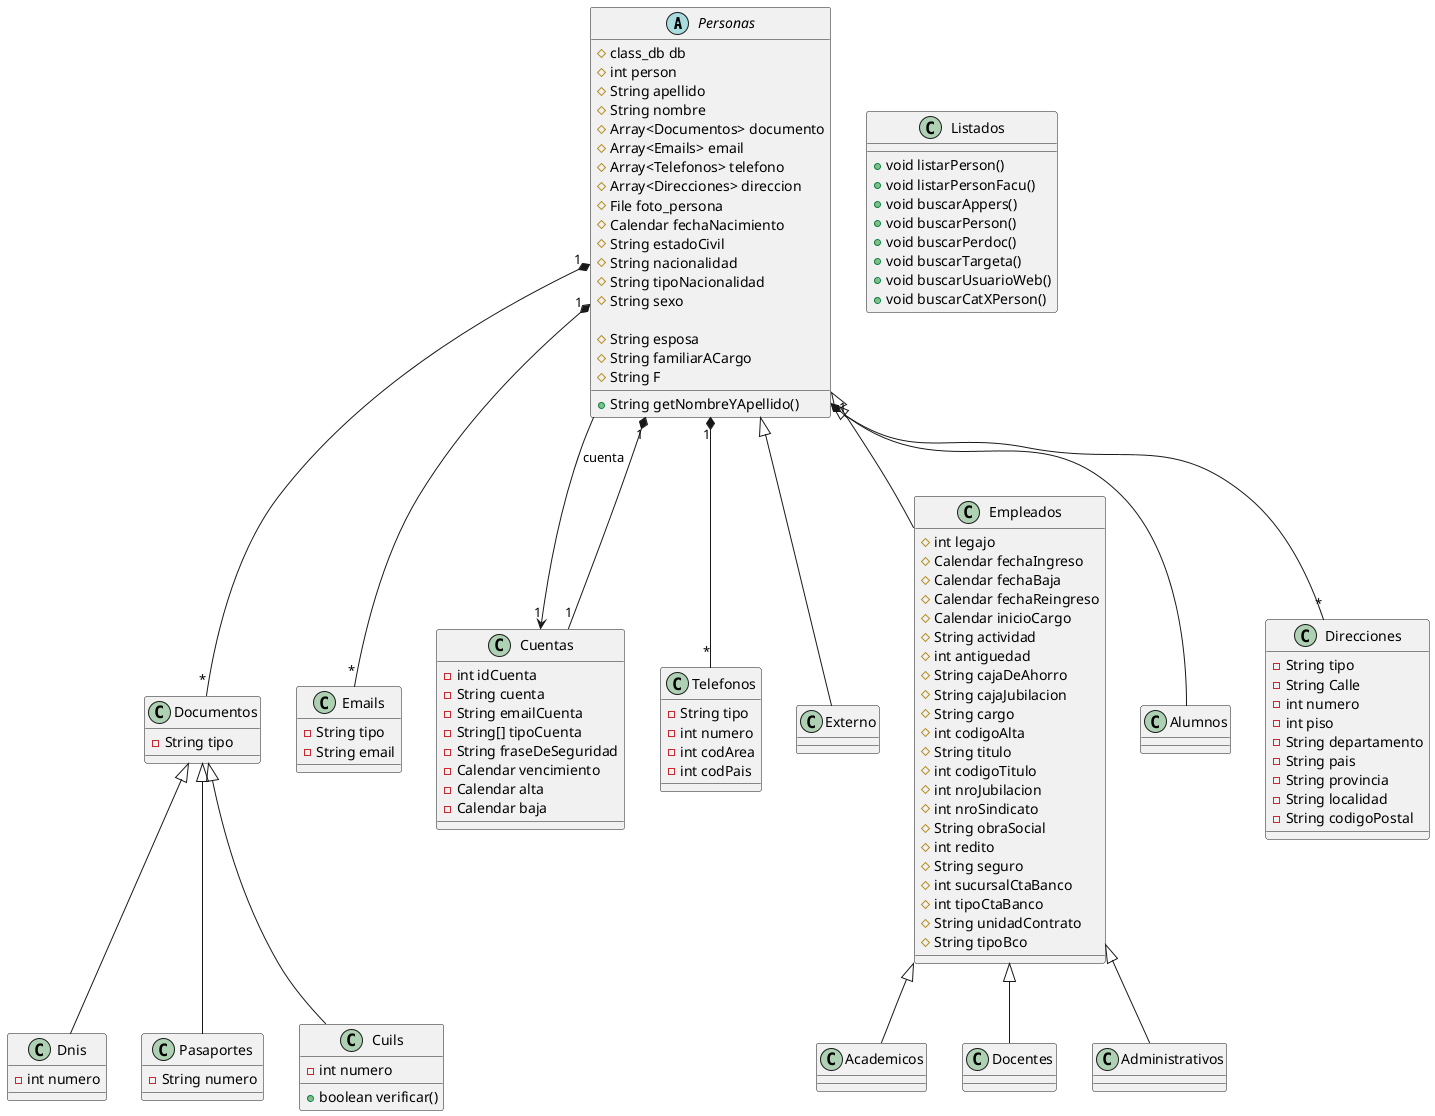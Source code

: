 @startuml


abstract class Personas {
	#class_db db
	#int person
	#String apellido
	#String nombre
	#Array<Documentos> documento
	#Array<Emails> email
	#Array<Telefonos> telefono
	#Array<Direcciones> direccion
	#File foto_persona
	#Calendar fechaNacimiento
	#String estadoCivil
	#String nacionalidad
	#String tipoNacionalidad
	#String sexo
	
	#String esposa
	#String familiarACargo
	#String F
	
	
	+String getNombreYApellido()
}


class Dnis [[java:personas.Dnis]] {
	-int numero
}
abstract class Documentos [[java:personas.Documentos]] {
	-String tipo
}
class Emails [[java:personas.Emails]] {
	-String tipo
	-String email
}
class Cuentas [[java:personas.Cuentas]] {
	-int idCuenta
	-String cuenta
	-String emailCuenta
	-String[] tipoCuenta
	-String fraseDeSeguridad
	-Calendar vencimiento
	-Calendar alta
	-Calendar baja
}
class Academicos [[java:personas.Academicos]] {
}
class Telefonos [[java:personas.Telefonos]] {
	-String tipo
	-int numero
	-int codArea
	-int codPais
}
class Externo [[java:personas.Externo]] {
}
abstract class Empleados [[java:personas.Empleados]] {
	#int legajo
	#Calendar fechaIngreso
	#Calendar fechaBaja
	#Calendar fechaReingreso
	#Calendar inicioCargo
	#String actividad
	#int antiguedad
	#String cajaDeAhorro
	#String cajaJubilacion
	#String cargo
	#int codigoAlta
	#String titulo
	#int codigoTitulo
	#int nroJubilacion
	#int nroSindicato
	#String obraSocial
	#int redito
	#String seguro
	#int sucursalCtaBanco
	#int tipoCtaBanco
	#String unidadContrato
	#String tipoBco
	
}
class Docentes [[java:personas.Docentes]] {
}
class Pasaportes [[java:personas.Pasaportes]] {
	-String numero
}
class Cuils [[java:personas.Cuils]] {
	-int numero
	+boolean verificar()
}
class Documentos [[java:personas.Documentos]] {
}
class Alumnos [[java:personas.Alumnos]] {
}
class Listados [[java:personas.Listados]] {
	+void listarPerson()
	+void listarPersonFacu()
	+void buscarAppers()
	+void buscarPerson()
	+void buscarPerdoc()
	+void buscarTargeta()
	+void buscarUsuarioWeb()
	+void buscarCatXPerson()
}
class Administrativos [[java:personas.Administrativos]] {
}
class Empleados [[java:personas.Empleados]] {
}
class Direcciones [[java:personas.Direcciones]] {
	-String tipo
	-String Calle
	-int numero
	-int piso
	-String departamento
	-String pais
	-String provincia
	-String localidad
	-String codigoPostal
}

Documentos <|-- Dnis
Documentos <|-- Pasaportes
Documentos <|-- Cuils
Personas <|-- Alumnos
Personas <|-- Externo
Personas <|-- Empleados
Empleados <|-- Administrativos
Empleados <|-- Academicos
Empleados <|-- Docentes
Personas --> "1" Cuentas : cuenta

Personas "1" *-- "*" Documentos
Personas "1" *-- "*" Direcciones
Personas "1" *-- "*" Telefonos
Personas "1" *-- "*" Emails
Personas "1" *-- "1" Cuentas

@enduml